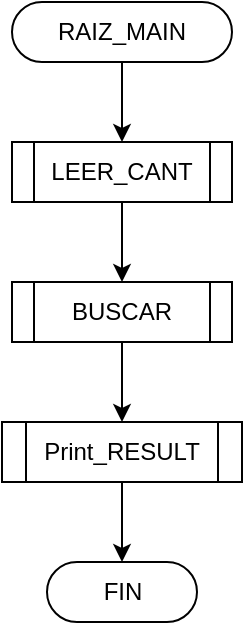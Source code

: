 <mxfile version="13.1.3" type="device"><diagram id="C5RBs43oDa-KdzZeNtuy" name="Page-1"><mxGraphModel dx="813" dy="404" grid="1" gridSize="10" guides="1" tooltips="1" connect="1" arrows="1" fold="1" page="1" pageScale="1" pageWidth="827" pageHeight="1169" math="0" shadow="0"><root><mxCell id="WIyWlLk6GJQsqaUBKTNV-0"/><mxCell id="WIyWlLk6GJQsqaUBKTNV-1" parent="WIyWlLk6GJQsqaUBKTNV-0"/><mxCell id="smmENmr6N5pNXcKsHRaN-10" style="edgeStyle=orthogonalEdgeStyle;rounded=0;orthogonalLoop=1;jettySize=auto;html=1;exitX=0.5;exitY=1;exitDx=0;exitDy=0;entryX=0.5;entryY=0;entryDx=0;entryDy=0;" edge="1" parent="WIyWlLk6GJQsqaUBKTNV-1" source="smmENmr6N5pNXcKsHRaN-1" target="smmENmr6N5pNXcKsHRaN-3"><mxGeometry relative="1" as="geometry"/></mxCell><mxCell id="smmENmr6N5pNXcKsHRaN-1" value="RAIZ_MAIN" style="rounded=1;whiteSpace=wrap;html=1;fontSize=12;glass=0;strokeWidth=1;shadow=0;arcSize=50;" vertex="1" parent="WIyWlLk6GJQsqaUBKTNV-1"><mxGeometry x="135" y="90" width="110" height="30" as="geometry"/></mxCell><mxCell id="smmENmr6N5pNXcKsHRaN-11" style="edgeStyle=orthogonalEdgeStyle;rounded=0;orthogonalLoop=1;jettySize=auto;html=1;exitX=0.5;exitY=1;exitDx=0;exitDy=0;entryX=0.5;entryY=0;entryDx=0;entryDy=0;" edge="1" parent="WIyWlLk6GJQsqaUBKTNV-1" source="smmENmr6N5pNXcKsHRaN-3" target="smmENmr6N5pNXcKsHRaN-4"><mxGeometry relative="1" as="geometry"/></mxCell><mxCell id="smmENmr6N5pNXcKsHRaN-3" value="LEER_CANT" style="shape=process;whiteSpace=wrap;html=1;backgroundOutline=1;" vertex="1" parent="WIyWlLk6GJQsqaUBKTNV-1"><mxGeometry x="135" y="160" width="110" height="30" as="geometry"/></mxCell><mxCell id="smmENmr6N5pNXcKsHRaN-15" style="edgeStyle=orthogonalEdgeStyle;rounded=0;orthogonalLoop=1;jettySize=auto;html=1;exitX=0.5;exitY=1;exitDx=0;exitDy=0;entryX=0.5;entryY=0;entryDx=0;entryDy=0;" edge="1" parent="WIyWlLk6GJQsqaUBKTNV-1" source="smmENmr6N5pNXcKsHRaN-4" target="smmENmr6N5pNXcKsHRaN-13"><mxGeometry relative="1" as="geometry"/></mxCell><mxCell id="smmENmr6N5pNXcKsHRaN-4" value="BUSCAR" style="shape=process;whiteSpace=wrap;html=1;backgroundOutline=1;" vertex="1" parent="WIyWlLk6GJQsqaUBKTNV-1"><mxGeometry x="135" y="230" width="110" height="30" as="geometry"/></mxCell><mxCell id="smmENmr6N5pNXcKsHRaN-7" value="FIN" style="rounded=1;whiteSpace=wrap;html=1;fontSize=12;glass=0;strokeWidth=1;shadow=0;arcSize=50;" vertex="1" parent="WIyWlLk6GJQsqaUBKTNV-1"><mxGeometry x="152.5" y="370" width="75" height="30" as="geometry"/></mxCell><mxCell id="smmENmr6N5pNXcKsHRaN-14" style="edgeStyle=orthogonalEdgeStyle;rounded=0;orthogonalLoop=1;jettySize=auto;html=1;exitX=0.5;exitY=1;exitDx=0;exitDy=0;entryX=0.5;entryY=0;entryDx=0;entryDy=0;" edge="1" parent="WIyWlLk6GJQsqaUBKTNV-1" source="smmENmr6N5pNXcKsHRaN-13" target="smmENmr6N5pNXcKsHRaN-7"><mxGeometry relative="1" as="geometry"/></mxCell><mxCell id="smmENmr6N5pNXcKsHRaN-13" value="Print_RESULT" style="shape=process;whiteSpace=wrap;html=1;backgroundOutline=1;" vertex="1" parent="WIyWlLk6GJQsqaUBKTNV-1"><mxGeometry x="130" y="300" width="120" height="30" as="geometry"/></mxCell></root></mxGraphModel></diagram></mxfile>